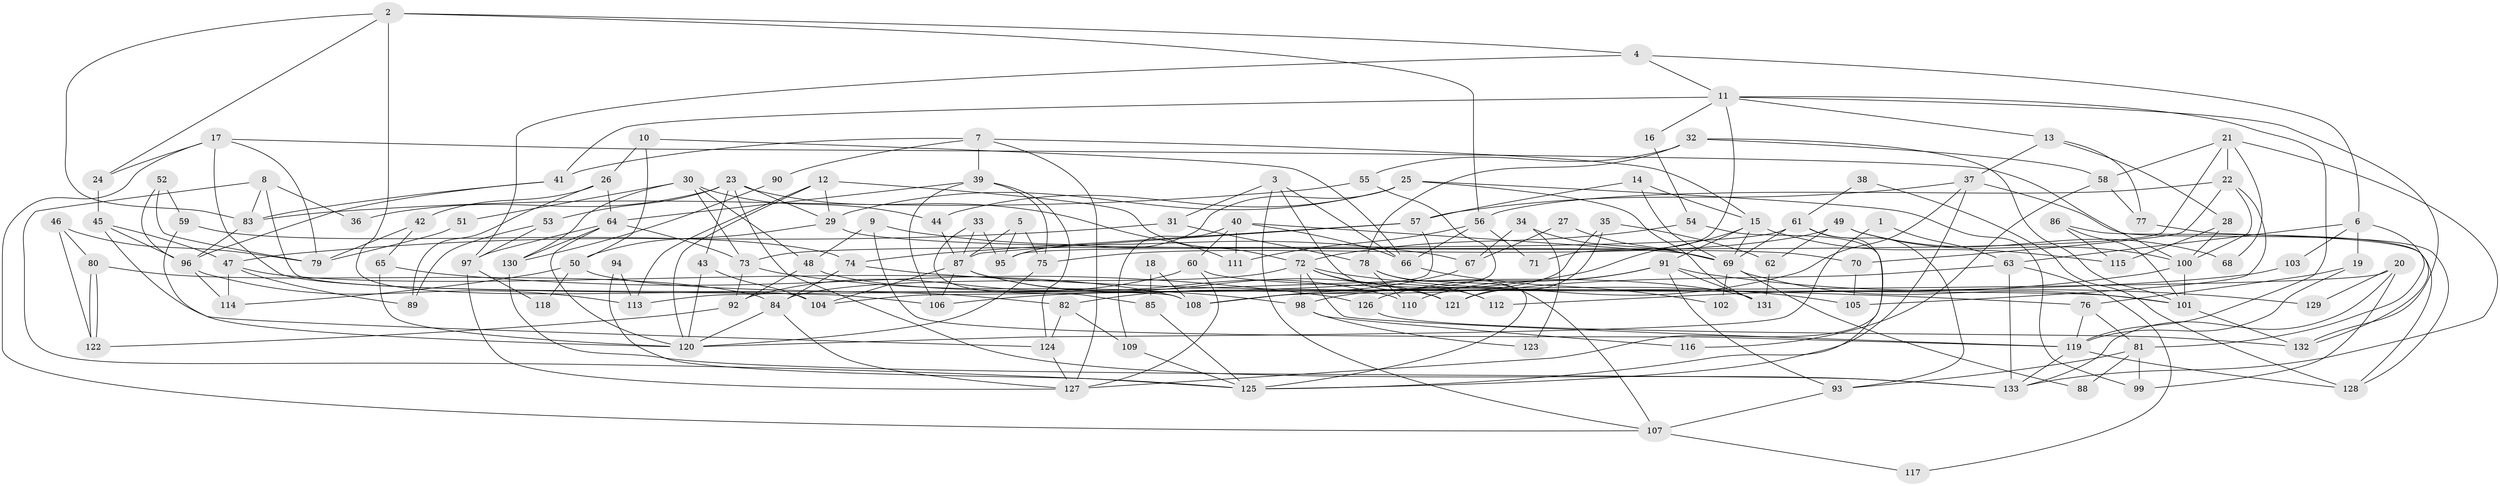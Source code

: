 // Generated by graph-tools (version 1.1) at 2025/26/03/09/25 03:26:19]
// undirected, 133 vertices, 266 edges
graph export_dot {
graph [start="1"]
  node [color=gray90,style=filled];
  1;
  2;
  3;
  4;
  5;
  6;
  7;
  8;
  9;
  10;
  11;
  12;
  13;
  14;
  15;
  16;
  17;
  18;
  19;
  20;
  21;
  22;
  23;
  24;
  25;
  26;
  27;
  28;
  29;
  30;
  31;
  32;
  33;
  34;
  35;
  36;
  37;
  38;
  39;
  40;
  41;
  42;
  43;
  44;
  45;
  46;
  47;
  48;
  49;
  50;
  51;
  52;
  53;
  54;
  55;
  56;
  57;
  58;
  59;
  60;
  61;
  62;
  63;
  64;
  65;
  66;
  67;
  68;
  69;
  70;
  71;
  72;
  73;
  74;
  75;
  76;
  77;
  78;
  79;
  80;
  81;
  82;
  83;
  84;
  85;
  86;
  87;
  88;
  89;
  90;
  91;
  92;
  93;
  94;
  95;
  96;
  97;
  98;
  99;
  100;
  101;
  102;
  103;
  104;
  105;
  106;
  107;
  108;
  109;
  110;
  111;
  112;
  113;
  114;
  115;
  116;
  117;
  118;
  119;
  120;
  121;
  122;
  123;
  124;
  125;
  126;
  127;
  128;
  129;
  130;
  131;
  132;
  133;
  1 -- 120;
  1 -- 63;
  2 -- 56;
  2 -- 104;
  2 -- 4;
  2 -- 24;
  2 -- 83;
  3 -- 66;
  3 -- 31;
  3 -- 107;
  3 -- 112;
  4 -- 6;
  4 -- 11;
  4 -- 97;
  5 -- 75;
  5 -- 87;
  5 -- 95;
  6 -- 19;
  6 -- 81;
  6 -- 63;
  6 -- 103;
  7 -- 39;
  7 -- 127;
  7 -- 15;
  7 -- 41;
  7 -- 90;
  8 -- 108;
  8 -- 83;
  8 -- 36;
  8 -- 125;
  9 -- 48;
  9 -- 119;
  9 -- 67;
  10 -- 66;
  10 -- 26;
  10 -- 50;
  11 -- 41;
  11 -- 13;
  11 -- 16;
  11 -- 71;
  11 -- 119;
  11 -- 132;
  12 -- 72;
  12 -- 29;
  12 -- 113;
  12 -- 120;
  13 -- 28;
  13 -- 37;
  13 -- 77;
  14 -- 15;
  14 -- 69;
  14 -- 57;
  15 -- 108;
  15 -- 69;
  15 -- 91;
  15 -- 115;
  16 -- 54;
  17 -- 100;
  17 -- 24;
  17 -- 79;
  17 -- 106;
  17 -- 107;
  18 -- 108;
  18 -- 85;
  19 -- 76;
  19 -- 119;
  20 -- 113;
  20 -- 133;
  20 -- 99;
  20 -- 129;
  21 -- 95;
  21 -- 22;
  21 -- 58;
  21 -- 68;
  21 -- 133;
  22 -- 105;
  22 -- 100;
  22 -- 56;
  22 -- 70;
  23 -- 29;
  23 -- 43;
  23 -- 36;
  23 -- 53;
  23 -- 111;
  23 -- 133;
  24 -- 45;
  25 -- 44;
  25 -- 99;
  25 -- 29;
  25 -- 95;
  25 -- 131;
  26 -- 89;
  26 -- 64;
  26 -- 42;
  27 -- 67;
  27 -- 69;
  28 -- 100;
  28 -- 115;
  29 -- 50;
  29 -- 70;
  30 -- 48;
  30 -- 130;
  30 -- 44;
  30 -- 51;
  30 -- 73;
  31 -- 47;
  31 -- 78;
  32 -- 58;
  32 -- 78;
  32 -- 55;
  32 -- 101;
  33 -- 95;
  33 -- 87;
  33 -- 85;
  34 -- 67;
  34 -- 69;
  34 -- 123;
  35 -- 62;
  35 -- 121;
  35 -- 108;
  37 -- 57;
  37 -- 98;
  37 -- 125;
  37 -- 128;
  38 -- 128;
  38 -- 61;
  39 -- 106;
  39 -- 64;
  39 -- 75;
  39 -- 124;
  40 -- 60;
  40 -- 69;
  40 -- 66;
  40 -- 109;
  40 -- 111;
  41 -- 83;
  41 -- 96;
  42 -- 65;
  42 -- 79;
  43 -- 120;
  43 -- 104;
  44 -- 87;
  45 -- 124;
  45 -- 96;
  45 -- 47;
  46 -- 79;
  46 -- 122;
  46 -- 80;
  47 -- 108;
  47 -- 89;
  47 -- 114;
  48 -- 92;
  48 -- 131;
  49 -- 100;
  49 -- 75;
  49 -- 62;
  49 -- 68;
  50 -- 82;
  50 -- 114;
  50 -- 118;
  51 -- 79;
  52 -- 96;
  52 -- 79;
  52 -- 59;
  53 -- 97;
  53 -- 89;
  54 -- 125;
  54 -- 72;
  55 -- 83;
  55 -- 108;
  56 -- 111;
  56 -- 66;
  56 -- 71;
  57 -- 74;
  57 -- 87;
  57 -- 104;
  58 -- 77;
  58 -- 116;
  59 -- 120;
  59 -- 74;
  60 -- 127;
  60 -- 101;
  60 -- 92;
  61 -- 93;
  61 -- 73;
  61 -- 69;
  61 -- 127;
  62 -- 131;
  63 -- 133;
  63 -- 117;
  63 -- 121;
  64 -- 73;
  64 -- 120;
  64 -- 97;
  64 -- 130;
  65 -- 120;
  65 -- 126;
  66 -- 102;
  67 -- 82;
  69 -- 88;
  69 -- 101;
  69 -- 102;
  70 -- 105;
  72 -- 84;
  72 -- 119;
  72 -- 98;
  72 -- 105;
  72 -- 112;
  72 -- 121;
  73 -- 98;
  73 -- 92;
  74 -- 84;
  74 -- 76;
  75 -- 120;
  76 -- 119;
  76 -- 81;
  77 -- 132;
  78 -- 107;
  78 -- 125;
  78 -- 110;
  80 -- 122;
  80 -- 122;
  80 -- 84;
  81 -- 93;
  81 -- 88;
  81 -- 99;
  82 -- 109;
  82 -- 124;
  83 -- 96;
  84 -- 127;
  84 -- 120;
  85 -- 125;
  86 -- 101;
  86 -- 128;
  86 -- 115;
  87 -- 121;
  87 -- 104;
  87 -- 106;
  87 -- 110;
  90 -- 130;
  91 -- 110;
  91 -- 93;
  91 -- 126;
  91 -- 129;
  91 -- 131;
  92 -- 122;
  93 -- 107;
  94 -- 125;
  94 -- 113;
  96 -- 114;
  96 -- 113;
  97 -- 118;
  97 -- 127;
  98 -- 116;
  98 -- 123;
  100 -- 112;
  100 -- 101;
  101 -- 132;
  103 -- 106;
  107 -- 117;
  109 -- 125;
  119 -- 133;
  119 -- 128;
  124 -- 127;
  126 -- 132;
  130 -- 133;
}
